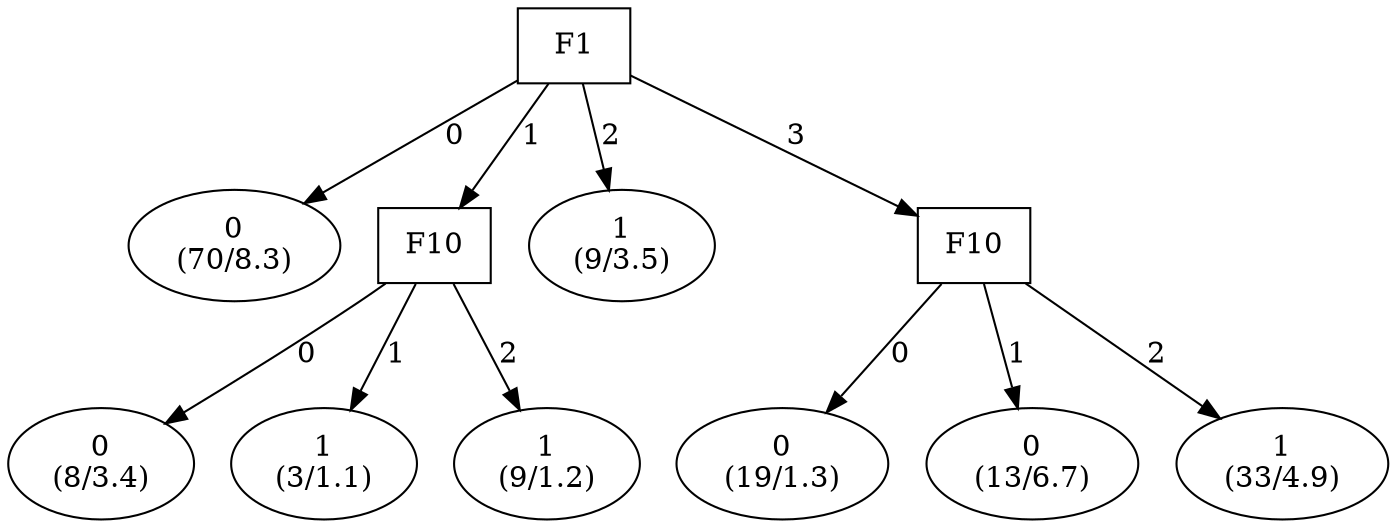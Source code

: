 digraph YaDT {
n0 [ shape=box, label="F1\n"]
n0 -> n1 [label="0"]
n1 [ shape=ellipse, label="0\n(70/8.3)"]
n0 -> n2 [label="1"]
n2 [ shape=box, label="F10\n"]
n2 -> n3 [label="0"]
n3 [ shape=ellipse, label="0\n(8/3.4)"]
n2 -> n4 [label="1"]
n4 [ shape=ellipse, label="1\n(3/1.1)"]
n2 -> n5 [label="2"]
n5 [ shape=ellipse, label="1\n(9/1.2)"]
n0 -> n7 [label="2"]
n7 [ shape=ellipse, label="1\n(9/3.5)"]
n0 -> n8 [label="3"]
n8 [ shape=box, label="F10\n"]
n8 -> n9 [label="0"]
n9 [ shape=ellipse, label="0\n(19/1.3)"]
n8 -> n10 [label="1"]
n10 [ shape=ellipse, label="0\n(13/6.7)"]
n8 -> n11 [label="2"]
n11 [ shape=ellipse, label="1\n(33/4.9)"]
}

